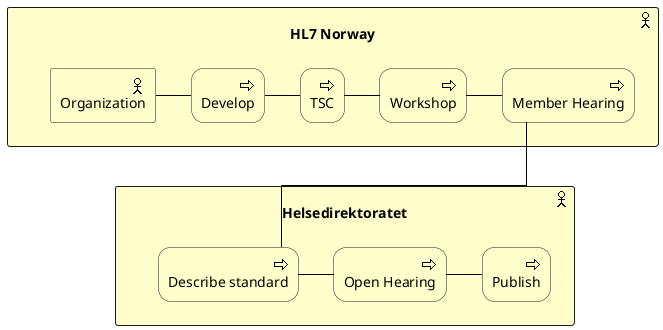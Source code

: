 @startuml
!include <archimate/Archimate>
skinparam linetype ortho

sprite $bProcess jar:archimate/business-process
sprite $bRole jar:archimate/business-role
sprite $bActor jar:archimate/business-actor

rectangle "HL7 Norway" <<$bActor>> #Business  {
Business_Actor(org, "Organization")
Business_Process(develop, "Develop")
Business_Process(qatsc, "TSC")
Business_Process(workshop, "Workshop")
Business_Process(hearing, "Member Hearing")

org -right- develop
develop -right- qatsc
qatsc -right- workshop
workshop -right- hearing
}

rectangle "Helsedirektoratet" <<$bActor>> #Business  {
   Business_Process(description, "Describe standard")
   Business_Process(hearingh, "Open Hearing")
   Business_Process(publish, "Publish")

   description -right- hearingh
   hearingh -right- publish
}

"HL7 Norway" -down[hidden]- "Helsedirektoratet"
hearing -down- description
develop -down[hidden]- description